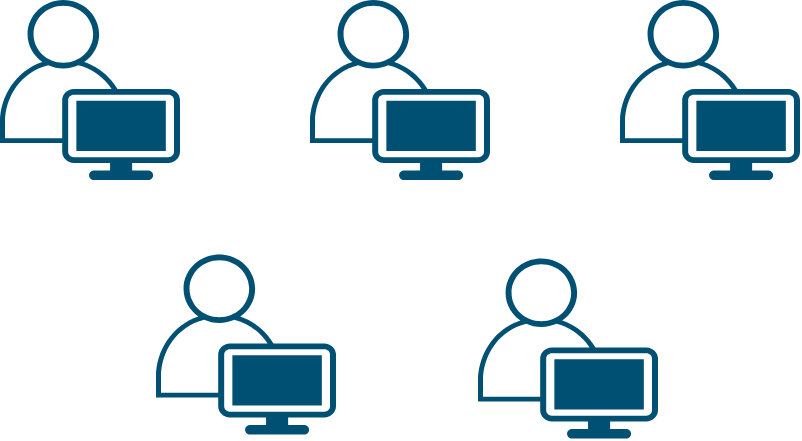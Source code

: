 <mxfile version="14.8.0" type="github">
  <diagram name="Page-1" id="97a40813-6b03-0c74-37c1-0168de264b11">
    <mxGraphModel dx="815" dy="412" grid="1" gridSize="10" guides="1" tooltips="1" connect="1" arrows="1" fold="1" page="1" pageScale="1" pageWidth="500" pageHeight="300" background="#ffffff" math="0" shadow="0">
      <root>
        <mxCell id="0" />
        <mxCell id="1" parent="0" />
        <mxCell id="tUlMlvfiqlWbATIWQ4SG-3" value="" style="points=[[0.35,0,0],[0.98,0.51,0],[1,0.71,0],[0.67,1,0],[0,0.795,0],[0,0.65,0]];verticalLabelPosition=bottom;html=1;verticalAlign=top;aspect=fixed;align=center;pointerEvents=1;shape=mxgraph.cisco19.user;fillColor=#005073;strokeColor=none;" vertex="1" parent="1">
          <mxGeometry x="50" y="60" width="90" height="90" as="geometry" />
        </mxCell>
        <mxCell id="tUlMlvfiqlWbATIWQ4SG-4" value="" style="points=[[0.35,0,0],[0.98,0.51,0],[1,0.71,0],[0.67,1,0],[0,0.795,0],[0,0.65,0]];verticalLabelPosition=bottom;html=1;verticalAlign=top;aspect=fixed;align=center;pointerEvents=1;shape=mxgraph.cisco19.user;fillColor=#005073;strokeColor=none;" vertex="1" parent="1">
          <mxGeometry x="205" y="60" width="90" height="90" as="geometry" />
        </mxCell>
        <mxCell id="tUlMlvfiqlWbATIWQ4SG-5" value="" style="points=[[0.35,0,0],[0.98,0.51,0],[1,0.71,0],[0.67,1,0],[0,0.795,0],[0,0.65,0]];verticalLabelPosition=bottom;html=1;verticalAlign=top;aspect=fixed;align=center;pointerEvents=1;shape=mxgraph.cisco19.user;fillColor=#005073;strokeColor=none;" vertex="1" parent="1">
          <mxGeometry x="128" y="187.25" width="90" height="90" as="geometry" />
        </mxCell>
        <mxCell id="tUlMlvfiqlWbATIWQ4SG-6" value="" style="points=[[0.35,0,0],[0.98,0.51,0],[1,0.71,0],[0.67,1,0],[0,0.795,0],[0,0.65,0]];verticalLabelPosition=bottom;html=1;verticalAlign=top;aspect=fixed;align=center;pointerEvents=1;shape=mxgraph.cisco19.user;fillColor=#005073;strokeColor=none;" vertex="1" parent="1">
          <mxGeometry x="289" y="189.25" width="90" height="90" as="geometry" />
        </mxCell>
        <mxCell id="tUlMlvfiqlWbATIWQ4SG-7" value="" style="points=[[0.35,0,0],[0.98,0.51,0],[1,0.71,0],[0.67,1,0],[0,0.795,0],[0,0.65,0]];verticalLabelPosition=bottom;html=1;verticalAlign=top;aspect=fixed;align=center;pointerEvents=1;shape=mxgraph.cisco19.user;fillColor=#005073;strokeColor=none;" vertex="1" parent="1">
          <mxGeometry x="360" y="60" width="90" height="90" as="geometry" />
        </mxCell>
        <mxCell id="tUlMlvfiqlWbATIWQ4SG-20" value="" style="shape=image;html=1;verticalAlign=top;verticalLabelPosition=bottom;labelBackgroundColor=#ffffff;imageAspect=0;aspect=fixed;image=https://cdn4.iconfinder.com/data/icons/emoji-line-doodle/91/Emoji_LIne_Doodle_C-01-128.png" vertex="1" parent="1">
          <mxGeometry x="377" y="62" width="30" height="30" as="geometry" />
        </mxCell>
        <mxCell id="tUlMlvfiqlWbATIWQ4SG-21" value="" style="shape=image;html=1;verticalAlign=top;verticalLabelPosition=bottom;labelBackgroundColor=#ffffff;imageAspect=0;aspect=fixed;image=https://cdn4.iconfinder.com/data/icons/emoji-line-doodle/91/Emoji_LIne_Doodle_C-02-128.png" vertex="1" parent="1">
          <mxGeometry x="222" y="62" width="30" height="30" as="geometry" />
        </mxCell>
        <mxCell id="tUlMlvfiqlWbATIWQ4SG-22" value="" style="shape=image;html=1;verticalAlign=top;verticalLabelPosition=bottom;labelBackgroundColor=#ffffff;imageAspect=0;aspect=fixed;image=https://cdn4.iconfinder.com/data/icons/emoji-line-doodle/91/Emoji_LIne_Doodle_C-22-128.png" vertex="1" parent="1">
          <mxGeometry x="67" y="62" width="30" height="30" as="geometry" />
        </mxCell>
        <mxCell id="tUlMlvfiqlWbATIWQ4SG-23" value="" style="shape=image;html=1;verticalAlign=top;verticalLabelPosition=bottom;labelBackgroundColor=#ffffff;imageAspect=0;aspect=fixed;image=https://cdn4.iconfinder.com/data/icons/emoji-line-doodle/91/Emoji_LIne_Doodle_C-09-128.png" vertex="1" parent="1">
          <mxGeometry x="145" y="190.25" width="30" height="30" as="geometry" />
        </mxCell>
        <mxCell id="tUlMlvfiqlWbATIWQ4SG-24" value="" style="shape=image;html=1;verticalAlign=top;verticalLabelPosition=bottom;labelBackgroundColor=#ffffff;imageAspect=0;aspect=fixed;image=https://cdn4.iconfinder.com/data/icons/emoji-line-doodle/91/Emoji_LIne_Doodle_C-08-128.png" vertex="1" parent="1">
          <mxGeometry x="306" y="191.25" width="30" height="30" as="geometry" />
        </mxCell>
      </root>
    </mxGraphModel>
  </diagram>
</mxfile>
